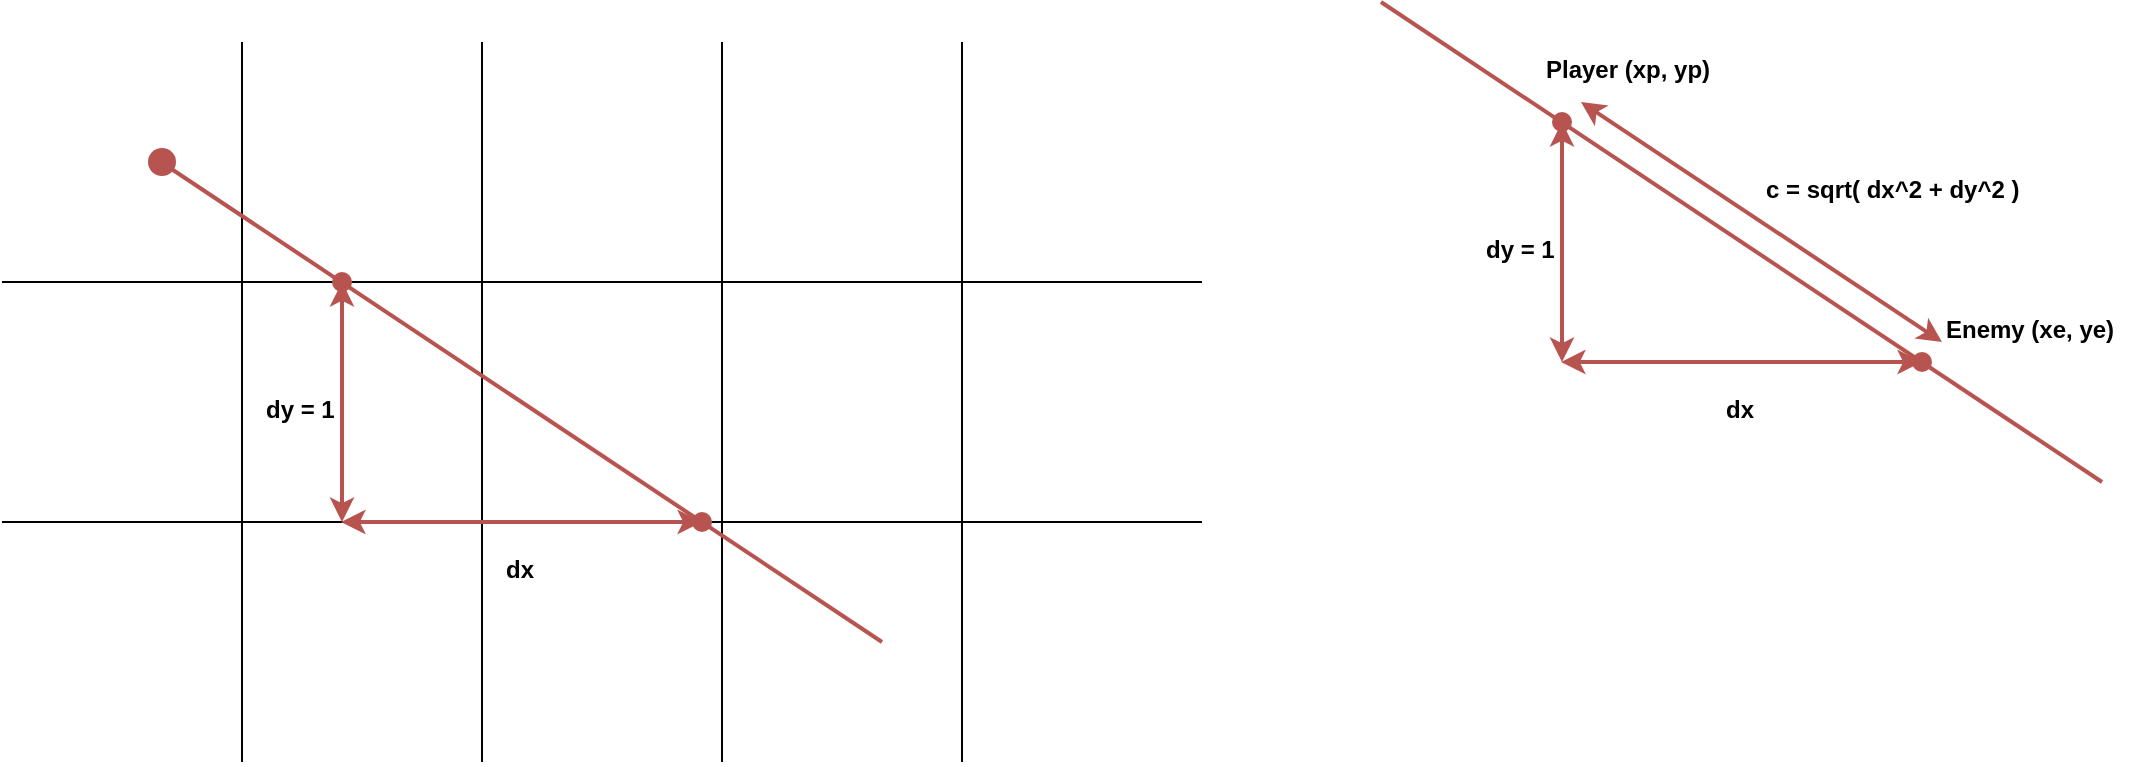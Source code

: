 <mxfile version="21.1.1" type="github">
  <diagram name="Page-1" id="6yCRNugzBqJC-43P_idL">
    <mxGraphModel dx="1760" dy="722" grid="1" gridSize="10" guides="1" tooltips="1" connect="1" arrows="1" fold="1" page="0" pageScale="1" pageWidth="827" pageHeight="1169" math="0" shadow="0">
      <root>
        <mxCell id="0" />
        <mxCell id="1" parent="0" />
        <mxCell id="xvZKiuyhqh_uOdNm6jJn-1" value="" style="endArrow=none;html=1;rounded=0;" edge="1" parent="1">
          <mxGeometry width="50" height="50" relative="1" as="geometry">
            <mxPoint y="480" as="sourcePoint" />
            <mxPoint y="120" as="targetPoint" />
          </mxGeometry>
        </mxCell>
        <mxCell id="xvZKiuyhqh_uOdNm6jJn-2" value="" style="endArrow=none;html=1;rounded=0;" edge="1" parent="1">
          <mxGeometry width="50" height="50" relative="1" as="geometry">
            <mxPoint x="120" y="480" as="sourcePoint" />
            <mxPoint x="120" y="120" as="targetPoint" />
          </mxGeometry>
        </mxCell>
        <mxCell id="xvZKiuyhqh_uOdNm6jJn-3" value="" style="endArrow=none;html=1;rounded=0;" edge="1" parent="1">
          <mxGeometry width="50" height="50" relative="1" as="geometry">
            <mxPoint x="240" y="480" as="sourcePoint" />
            <mxPoint x="240" y="120" as="targetPoint" />
          </mxGeometry>
        </mxCell>
        <mxCell id="xvZKiuyhqh_uOdNm6jJn-4" value="" style="endArrow=none;html=1;rounded=0;" edge="1" parent="1">
          <mxGeometry width="50" height="50" relative="1" as="geometry">
            <mxPoint x="360" y="480" as="sourcePoint" />
            <mxPoint x="360" y="120" as="targetPoint" />
          </mxGeometry>
        </mxCell>
        <mxCell id="xvZKiuyhqh_uOdNm6jJn-5" value="" style="endArrow=none;html=1;rounded=0;" edge="1" parent="1">
          <mxGeometry width="50" height="50" relative="1" as="geometry">
            <mxPoint x="480" y="240" as="sourcePoint" />
            <mxPoint x="-120" y="240" as="targetPoint" />
          </mxGeometry>
        </mxCell>
        <mxCell id="xvZKiuyhqh_uOdNm6jJn-6" value="" style="endArrow=none;html=1;rounded=0;" edge="1" parent="1">
          <mxGeometry width="50" height="50" relative="1" as="geometry">
            <mxPoint x="480" y="360" as="sourcePoint" />
            <mxPoint x="-120" y="360" as="targetPoint" />
          </mxGeometry>
        </mxCell>
        <mxCell id="xvZKiuyhqh_uOdNm6jJn-7" value="" style="shape=waypoint;sketch=0;fillStyle=solid;size=6;pointerEvents=1;points=[];fillColor=#f8cecc;resizable=0;rotatable=0;perimeter=centerPerimeter;snapToPoint=1;fontSize=30;strokeWidth=5;strokeColor=#b85450;" vertex="1" parent="1">
          <mxGeometry x="-50" y="170" width="20" height="20" as="geometry" />
        </mxCell>
        <mxCell id="xvZKiuyhqh_uOdNm6jJn-8" value="" style="endArrow=none;html=1;rounded=0;fillColor=#f8cecc;strokeColor=#b85450;strokeWidth=2;" edge="1" parent="1">
          <mxGeometry width="50" height="50" relative="1" as="geometry">
            <mxPoint x="320" y="420" as="sourcePoint" />
            <mxPoint x="-40.5" y="180" as="targetPoint" />
          </mxGeometry>
        </mxCell>
        <mxCell id="xvZKiuyhqh_uOdNm6jJn-9" value="" style="shape=waypoint;sketch=0;fillStyle=solid;size=6;pointerEvents=1;points=[];fillColor=#f8cecc;resizable=0;rotatable=0;perimeter=centerPerimeter;snapToPoint=1;fontSize=30;strokeWidth=3;strokeColor=#b85450;" vertex="1" parent="1">
          <mxGeometry x="40" y="230" width="20" height="20" as="geometry" />
        </mxCell>
        <mxCell id="xvZKiuyhqh_uOdNm6jJn-10" value="" style="shape=waypoint;sketch=0;fillStyle=solid;size=6;pointerEvents=1;points=[];fillColor=#f8cecc;resizable=0;rotatable=0;perimeter=centerPerimeter;snapToPoint=1;fontSize=30;strokeWidth=3;strokeColor=#b85450;" vertex="1" parent="1">
          <mxGeometry x="220" y="350" width="20" height="20" as="geometry" />
        </mxCell>
        <mxCell id="xvZKiuyhqh_uOdNm6jJn-12" value="" style="endArrow=classic;startArrow=classic;html=1;rounded=0;fillColor=#f8cecc;strokeColor=#b85450;strokeWidth=2;" edge="1" parent="1">
          <mxGeometry width="50" height="50" relative="1" as="geometry">
            <mxPoint x="50" y="360" as="sourcePoint" />
            <mxPoint x="50" y="240" as="targetPoint" />
          </mxGeometry>
        </mxCell>
        <mxCell id="xvZKiuyhqh_uOdNm6jJn-13" value="" style="endArrow=classic;startArrow=classic;html=1;rounded=0;fillColor=#f8cecc;strokeColor=#b85450;strokeWidth=2;exitX=0.1;exitY=1.1;exitDx=0;exitDy=0;exitPerimeter=0;" edge="1" parent="1" source="xvZKiuyhqh_uOdNm6jJn-10">
          <mxGeometry width="50" height="50" relative="1" as="geometry">
            <mxPoint x="49.5" y="480" as="sourcePoint" />
            <mxPoint x="49.5" y="360" as="targetPoint" />
          </mxGeometry>
        </mxCell>
        <mxCell id="xvZKiuyhqh_uOdNm6jJn-14" value="dy = 1" style="text;strokeColor=none;fillColor=none;html=1;fontSize=12;fontStyle=1;verticalAlign=top;align=left;" vertex="1" parent="1">
          <mxGeometry x="10" y="290" width="100" height="40" as="geometry" />
        </mxCell>
        <mxCell id="xvZKiuyhqh_uOdNm6jJn-15" value="dx" style="text;strokeColor=none;fillColor=none;html=1;fontSize=12;fontStyle=1;verticalAlign=top;align=left;" vertex="1" parent="1">
          <mxGeometry x="130" y="370" width="100" height="40" as="geometry" />
        </mxCell>
        <mxCell id="xvZKiuyhqh_uOdNm6jJn-24" value="" style="endArrow=none;html=1;rounded=0;fillColor=#f8cecc;strokeColor=#b85450;strokeWidth=2;" edge="1" parent="1">
          <mxGeometry width="50" height="50" relative="1" as="geometry">
            <mxPoint x="930" y="340" as="sourcePoint" />
            <mxPoint x="569.5" y="100" as="targetPoint" />
          </mxGeometry>
        </mxCell>
        <mxCell id="xvZKiuyhqh_uOdNm6jJn-25" value="" style="shape=waypoint;sketch=0;fillStyle=solid;size=6;pointerEvents=1;points=[];fillColor=#f8cecc;resizable=0;rotatable=0;perimeter=centerPerimeter;snapToPoint=1;fontSize=30;strokeWidth=3;strokeColor=#b85450;" vertex="1" parent="1">
          <mxGeometry x="650" y="150" width="20" height="20" as="geometry" />
        </mxCell>
        <mxCell id="xvZKiuyhqh_uOdNm6jJn-26" value="" style="shape=waypoint;sketch=0;fillStyle=solid;size=6;pointerEvents=1;points=[];fillColor=#f8cecc;resizable=0;rotatable=0;perimeter=centerPerimeter;snapToPoint=1;fontSize=30;strokeWidth=3;strokeColor=#b85450;" vertex="1" parent="1">
          <mxGeometry x="830" y="270" width="20" height="20" as="geometry" />
        </mxCell>
        <mxCell id="xvZKiuyhqh_uOdNm6jJn-27" value="" style="endArrow=classic;startArrow=classic;html=1;rounded=0;fillColor=#f8cecc;strokeColor=#b85450;strokeWidth=2;" edge="1" parent="1">
          <mxGeometry width="50" height="50" relative="1" as="geometry">
            <mxPoint x="660" y="280" as="sourcePoint" />
            <mxPoint x="660" y="160" as="targetPoint" />
          </mxGeometry>
        </mxCell>
        <mxCell id="xvZKiuyhqh_uOdNm6jJn-28" value="" style="endArrow=classic;startArrow=classic;html=1;rounded=0;fillColor=#f8cecc;strokeColor=#b85450;strokeWidth=2;exitX=0.1;exitY=1.1;exitDx=0;exitDy=0;exitPerimeter=0;" edge="1" parent="1" source="xvZKiuyhqh_uOdNm6jJn-26">
          <mxGeometry width="50" height="50" relative="1" as="geometry">
            <mxPoint x="659.5" y="400" as="sourcePoint" />
            <mxPoint x="659.5" y="280" as="targetPoint" />
          </mxGeometry>
        </mxCell>
        <mxCell id="xvZKiuyhqh_uOdNm6jJn-29" value="dy = 1" style="text;strokeColor=none;fillColor=none;html=1;fontSize=12;fontStyle=1;verticalAlign=top;align=left;" vertex="1" parent="1">
          <mxGeometry x="620" y="210" width="100" height="40" as="geometry" />
        </mxCell>
        <mxCell id="xvZKiuyhqh_uOdNm6jJn-30" value="dx" style="text;strokeColor=none;fillColor=none;html=1;fontSize=12;fontStyle=1;verticalAlign=top;align=left;" vertex="1" parent="1">
          <mxGeometry x="740" y="290" width="100" height="40" as="geometry" />
        </mxCell>
        <mxCell id="xvZKiuyhqh_uOdNm6jJn-31" value="Player (xp, yp)" style="text;strokeColor=none;fillColor=none;html=1;fontSize=12;fontStyle=1;verticalAlign=top;align=left;" vertex="1" parent="1">
          <mxGeometry x="650" y="120" width="100" height="40" as="geometry" />
        </mxCell>
        <mxCell id="xvZKiuyhqh_uOdNm6jJn-32" value="Enemy (xe, ye)" style="text;strokeColor=none;fillColor=none;html=1;fontSize=12;fontStyle=1;verticalAlign=top;align=left;" vertex="1" parent="1">
          <mxGeometry x="850" y="250" width="100" height="40" as="geometry" />
        </mxCell>
        <mxCell id="xvZKiuyhqh_uOdNm6jJn-34" value="" style="endArrow=classic;startArrow=classic;html=1;rounded=0;fillColor=#f8cecc;strokeColor=#b85450;strokeWidth=2;" edge="1" parent="1">
          <mxGeometry width="50" height="50" relative="1" as="geometry">
            <mxPoint x="850" y="270" as="sourcePoint" />
            <mxPoint x="669.5" y="150" as="targetPoint" />
          </mxGeometry>
        </mxCell>
        <mxCell id="xvZKiuyhqh_uOdNm6jJn-35" value="c = sqrt( dx^2 + dy^2 )" style="text;strokeColor=none;fillColor=none;html=1;fontSize=12;fontStyle=1;verticalAlign=top;align=left;" vertex="1" parent="1">
          <mxGeometry x="760" y="180" width="150" height="40" as="geometry" />
        </mxCell>
      </root>
    </mxGraphModel>
  </diagram>
</mxfile>
